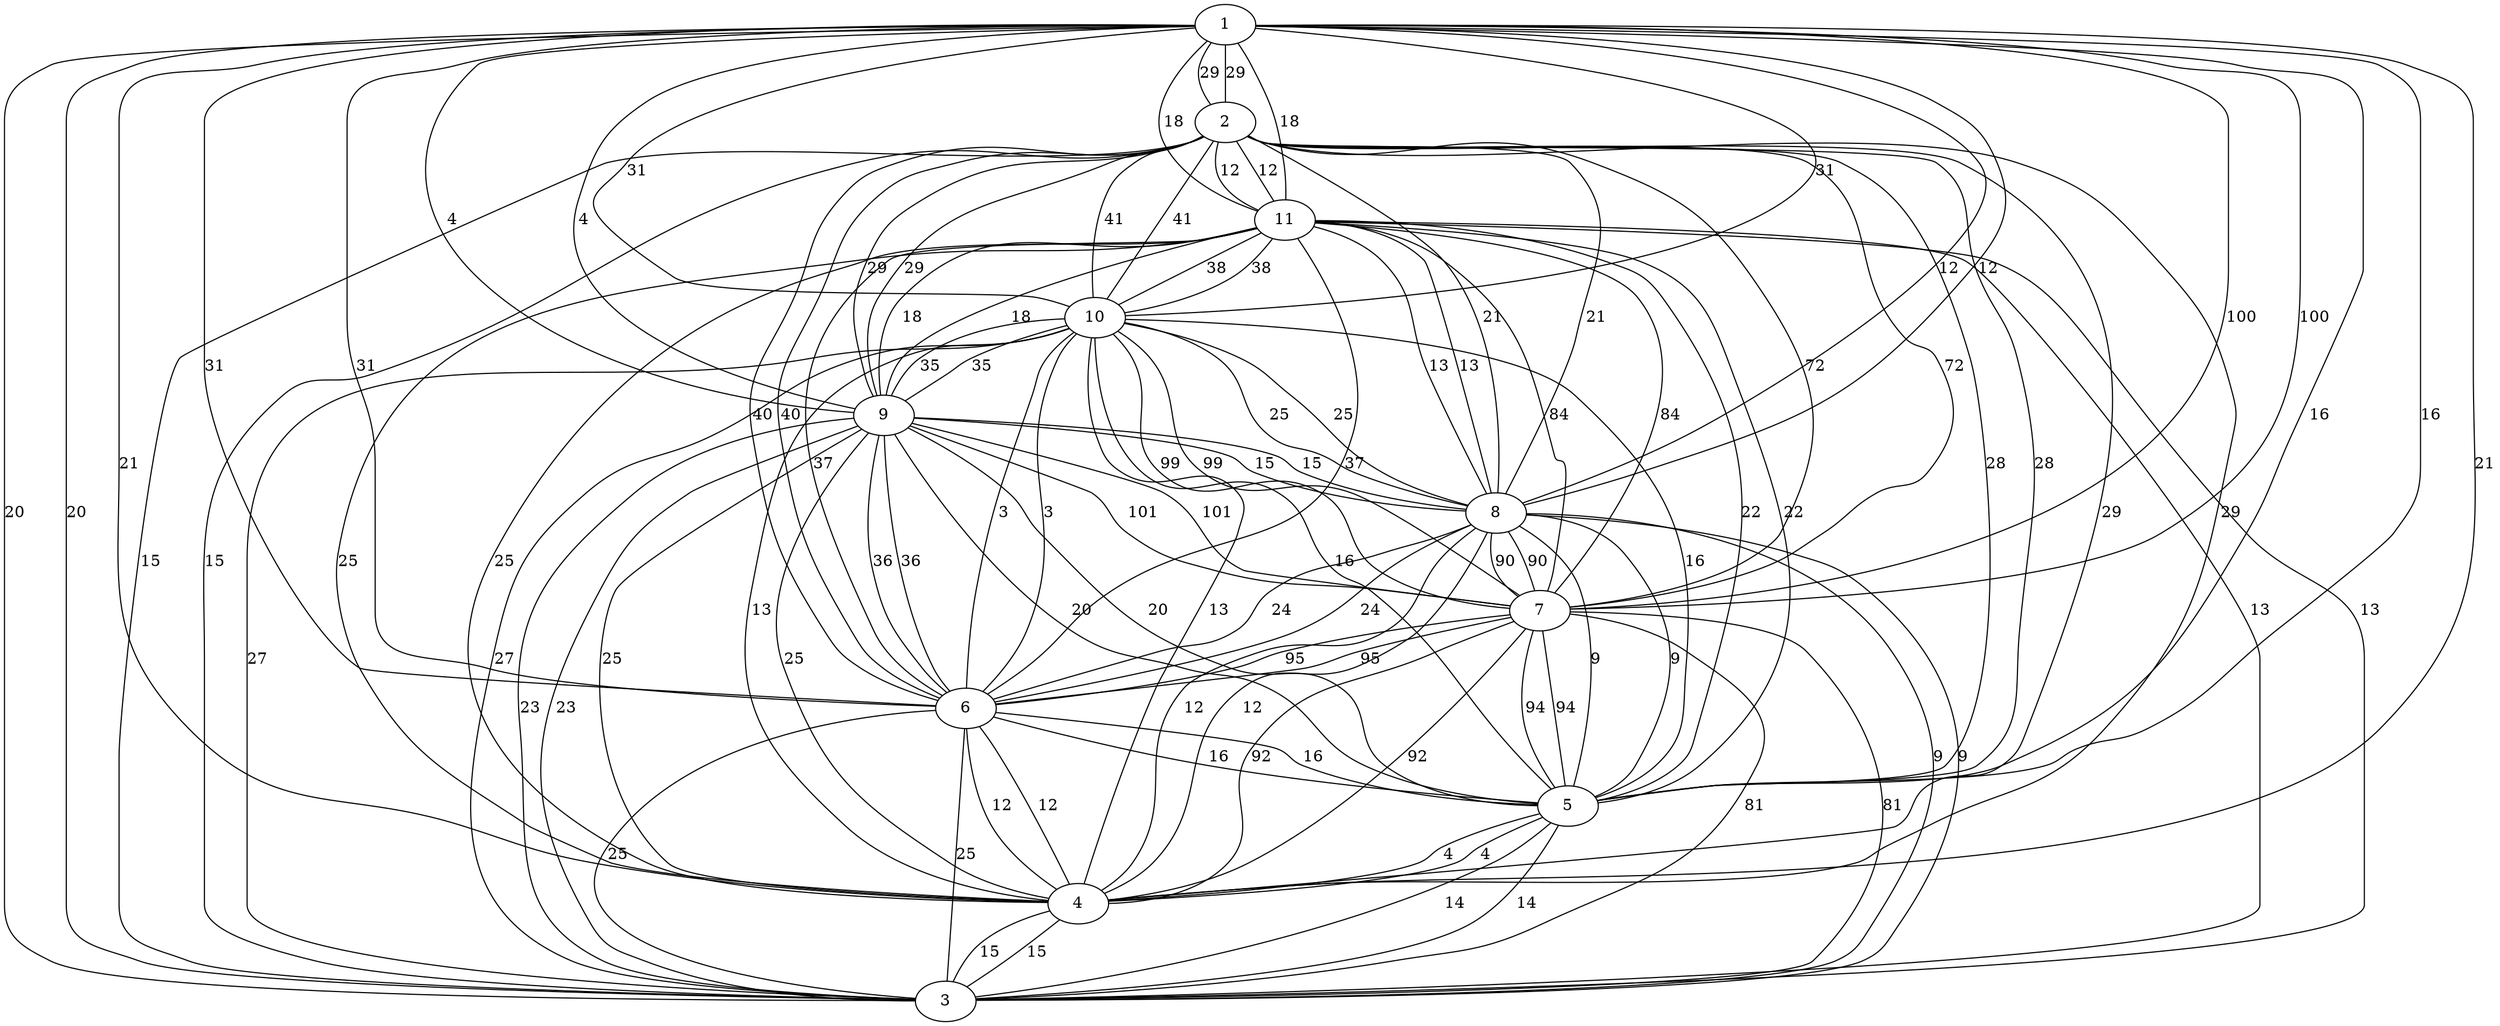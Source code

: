 graph dotfile {
	1 -- 2 [label=29];
	1 -- 3 [label=20];
	1 -- 4 [label=21];
	1 -- 5 [label=16];
	1 -- 6 [label=31];
	1 -- 7 [label=100];
	1 -- 8 [label=12];
	1 -- 9 [label=4];
	1 -- 10 [label=31];
	1 -- 11 [label=18];
	2 -- 1 [label=29];
	2 -- 3 [label=15];
	2 -- 4 [label=29];
	2 -- 5 [label=28];
	2 -- 6 [label=40];
	2 -- 7 [label=72];
	2 -- 8 [label=21];
	2 -- 9 [label=29];
	2 -- 10 [label=41];
	2 -- 11 [label=12];
	3 -- 1 [label=20];
	3 -- 2 [label=15];
	3 -- 4 [label=15];
	3 -- 5 [label=14];
	3 -- 6 [label=25];
	3 -- 7 [label=81];
	3 -- 8 [label=9];
	3 -- 9 [label=23];
	3 -- 10 [label=27];
	3 -- 11 [label=13];
	4 -- 1 [label=21];
	4 -- 2 [label=29];
	4 -- 3 [label=15];
	4 -- 5 [label=4];
	4 -- 6 [label=12];
	4 -- 7 [label=92];
	4 -- 8 [label=12];
	4 -- 9 [label=25];
	4 -- 10 [label=13];
	4 -- 11 [label=25];
	5 -- 1 [label=16];
	5 -- 2 [label=28];
	5 -- 3 [label=14];
	5 -- 4 [label=4];
	5 -- 6 [label=16];
	5 -- 7 [label=94];
	5 -- 8 [label=9];
	5 -- 9 [label=20];
	5 -- 10 [label=16];
	5 -- 11 [label=22];
	6 -- 1 [label=31];
	6 -- 2 [label=40];
	6 -- 3 [label=25];
	6 -- 4 [label=12];
	6 -- 5 [label=16];
	6 -- 7 [label=95];
	6 -- 8 [label=24];
	6 -- 9 [label=36];
	6 -- 10 [label=3];
	6 -- 11 [label=37];
	7 -- 1 [label=100];
	7 -- 2 [label=72];
	7 -- 3 [label=81];
	7 -- 4 [label=92];
	7 -- 5 [label=94];
	7 -- 6 [label=95];
	7 -- 8 [label=90];
	7 -- 9 [label=101];
	7 -- 10 [label=99];
	7 -- 11 [label=84];
	8 -- 1 [label=12];
	8 -- 2 [label=21];
	8 -- 3 [label=9];
	8 -- 4 [label=12];
	8 -- 5 [label=9];
	8 -- 6 [label=24];
	8 -- 7 [label=90];
	8 -- 9 [label=15];
	8 -- 10 [label=25];
	8 -- 11 [label=13];
	9 -- 1 [label=4];
	9 -- 2 [label=29];
	9 -- 3 [label=23];
	9 -- 4 [label=25];
	9 -- 5 [label=20];
	9 -- 6 [label=36];
	9 -- 7 [label=101];
	9 -- 8 [label=15];
	9 -- 10 [label=35];
	9 -- 11 [label=18];
	10 -- 1 [label=31];
	10 -- 2 [label=41];
	10 -- 3 [label=27];
	10 -- 4 [label=13];
	10 -- 5 [label=16];
	10 -- 6 [label=3];
	10 -- 7 [label=99];
	10 -- 8 [label=25];
	10 -- 9 [label=35];
	10 -- 11 [label=38];
	11 -- 1 [label=18];
	11 -- 2 [label=12];
	11 -- 3 [label=13];
	11 -- 4 [label=25];
	11 -- 5 [label=22];
	11 -- 6 [label=37];
	11 -- 7 [label=84];
	11 -- 8 [label=13];
	11 -- 9 [label=18];
	11 -- 10 [label=38];
}

